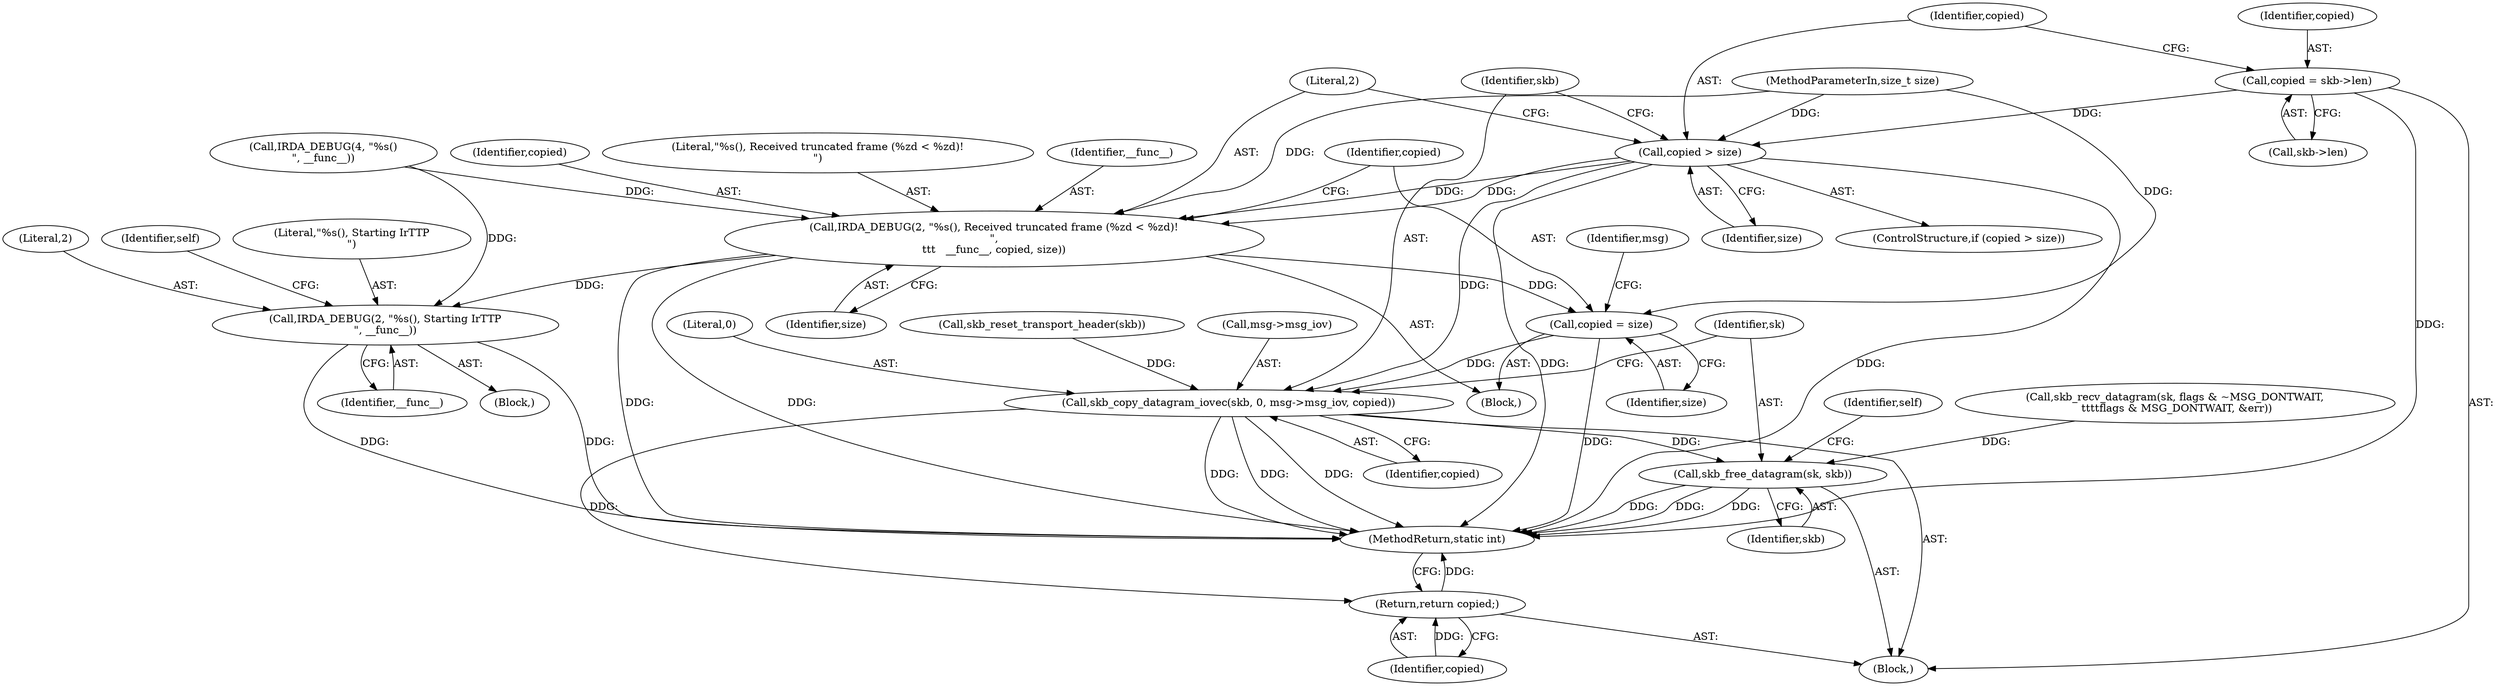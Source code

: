 digraph "0_linux_5ae94c0d2f0bed41d6718be743985d61b7f5c47d@pointer" {
"1000150" [label="(Call,copied = skb->len)"];
"1000156" [label="(Call,copied > size)"];
"1000160" [label="(Call,IRDA_DEBUG(2, \"%s(), Received truncated frame (%zd < %zd)!\n\",\n\t\t\t   __func__, copied, size))"];
"1000166" [label="(Call,copied = size)"];
"1000174" [label="(Call,skb_copy_datagram_iovec(skb, 0, msg->msg_iov, copied))"];
"1000181" [label="(Call,skb_free_datagram(sk, skb))"];
"1000218" [label="(Return,return copied;)"];
"1000204" [label="(Call,IRDA_DEBUG(2, \"%s(), Starting IrTTP\n\", __func__))"];
"1000160" [label="(Call,IRDA_DEBUG(2, \"%s(), Received truncated frame (%zd < %zd)!\n\",\n\t\t\t   __func__, copied, size))"];
"1000206" [label="(Literal,\"%s(), Starting IrTTP\n\")"];
"1000204" [label="(Call,IRDA_DEBUG(2, \"%s(), Starting IrTTP\n\", __func__))"];
"1000157" [label="(Identifier,copied)"];
"1000151" [label="(Identifier,copied)"];
"1000187" [label="(Identifier,self)"];
"1000148" [label="(Call,skb_reset_transport_header(skb))"];
"1000107" [label="(Block,)"];
"1000158" [label="(Identifier,size)"];
"1000183" [label="(Identifier,skb)"];
"1000177" [label="(Call,msg->msg_iov)"];
"1000218" [label="(Return,return copied;)"];
"1000105" [label="(MethodParameterIn,size_t size)"];
"1000164" [label="(Identifier,copied)"];
"1000168" [label="(Identifier,size)"];
"1000180" [label="(Identifier,copied)"];
"1000162" [label="(Literal,\"%s(), Received truncated frame (%zd < %zd)!\n\")"];
"1000171" [label="(Identifier,msg)"];
"1000122" [label="(Call,IRDA_DEBUG(4, \"%s()\n\", __func__))"];
"1000175" [label="(Identifier,skb)"];
"1000220" [label="(MethodReturn,static int)"];
"1000219" [label="(Identifier,copied)"];
"1000176" [label="(Literal,0)"];
"1000161" [label="(Literal,2)"];
"1000205" [label="(Literal,2)"];
"1000150" [label="(Call,copied = skb->len)"];
"1000156" [label="(Call,copied > size)"];
"1000174" [label="(Call,skb_copy_datagram_iovec(skb, 0, msg->msg_iov, copied))"];
"1000133" [label="(Call,skb_recv_datagram(sk, flags & ~MSG_DONTWAIT,\n \t\t\t\tflags & MSG_DONTWAIT, &err))"];
"1000181" [label="(Call,skb_free_datagram(sk, skb))"];
"1000210" [label="(Identifier,self)"];
"1000159" [label="(Block,)"];
"1000163" [label="(Identifier,__func__)"];
"1000155" [label="(ControlStructure,if (copied > size))"];
"1000182" [label="(Identifier,sk)"];
"1000203" [label="(Block,)"];
"1000152" [label="(Call,skb->len)"];
"1000166" [label="(Call,copied = size)"];
"1000165" [label="(Identifier,size)"];
"1000167" [label="(Identifier,copied)"];
"1000207" [label="(Identifier,__func__)"];
"1000150" -> "1000107"  [label="AST: "];
"1000150" -> "1000152"  [label="CFG: "];
"1000151" -> "1000150"  [label="AST: "];
"1000152" -> "1000150"  [label="AST: "];
"1000157" -> "1000150"  [label="CFG: "];
"1000150" -> "1000220"  [label="DDG: "];
"1000150" -> "1000156"  [label="DDG: "];
"1000156" -> "1000155"  [label="AST: "];
"1000156" -> "1000158"  [label="CFG: "];
"1000157" -> "1000156"  [label="AST: "];
"1000158" -> "1000156"  [label="AST: "];
"1000161" -> "1000156"  [label="CFG: "];
"1000175" -> "1000156"  [label="CFG: "];
"1000156" -> "1000220"  [label="DDG: "];
"1000156" -> "1000220"  [label="DDG: "];
"1000105" -> "1000156"  [label="DDG: "];
"1000156" -> "1000160"  [label="DDG: "];
"1000156" -> "1000160"  [label="DDG: "];
"1000156" -> "1000174"  [label="DDG: "];
"1000160" -> "1000159"  [label="AST: "];
"1000160" -> "1000165"  [label="CFG: "];
"1000161" -> "1000160"  [label="AST: "];
"1000162" -> "1000160"  [label="AST: "];
"1000163" -> "1000160"  [label="AST: "];
"1000164" -> "1000160"  [label="AST: "];
"1000165" -> "1000160"  [label="AST: "];
"1000167" -> "1000160"  [label="CFG: "];
"1000160" -> "1000220"  [label="DDG: "];
"1000160" -> "1000220"  [label="DDG: "];
"1000122" -> "1000160"  [label="DDG: "];
"1000105" -> "1000160"  [label="DDG: "];
"1000160" -> "1000166"  [label="DDG: "];
"1000160" -> "1000204"  [label="DDG: "];
"1000166" -> "1000159"  [label="AST: "];
"1000166" -> "1000168"  [label="CFG: "];
"1000167" -> "1000166"  [label="AST: "];
"1000168" -> "1000166"  [label="AST: "];
"1000171" -> "1000166"  [label="CFG: "];
"1000166" -> "1000220"  [label="DDG: "];
"1000105" -> "1000166"  [label="DDG: "];
"1000166" -> "1000174"  [label="DDG: "];
"1000174" -> "1000107"  [label="AST: "];
"1000174" -> "1000180"  [label="CFG: "];
"1000175" -> "1000174"  [label="AST: "];
"1000176" -> "1000174"  [label="AST: "];
"1000177" -> "1000174"  [label="AST: "];
"1000180" -> "1000174"  [label="AST: "];
"1000182" -> "1000174"  [label="CFG: "];
"1000174" -> "1000220"  [label="DDG: "];
"1000174" -> "1000220"  [label="DDG: "];
"1000174" -> "1000220"  [label="DDG: "];
"1000148" -> "1000174"  [label="DDG: "];
"1000174" -> "1000181"  [label="DDG: "];
"1000174" -> "1000218"  [label="DDG: "];
"1000181" -> "1000107"  [label="AST: "];
"1000181" -> "1000183"  [label="CFG: "];
"1000182" -> "1000181"  [label="AST: "];
"1000183" -> "1000181"  [label="AST: "];
"1000187" -> "1000181"  [label="CFG: "];
"1000181" -> "1000220"  [label="DDG: "];
"1000181" -> "1000220"  [label="DDG: "];
"1000181" -> "1000220"  [label="DDG: "];
"1000133" -> "1000181"  [label="DDG: "];
"1000218" -> "1000107"  [label="AST: "];
"1000218" -> "1000219"  [label="CFG: "];
"1000219" -> "1000218"  [label="AST: "];
"1000220" -> "1000218"  [label="CFG: "];
"1000218" -> "1000220"  [label="DDG: "];
"1000219" -> "1000218"  [label="DDG: "];
"1000204" -> "1000203"  [label="AST: "];
"1000204" -> "1000207"  [label="CFG: "];
"1000205" -> "1000204"  [label="AST: "];
"1000206" -> "1000204"  [label="AST: "];
"1000207" -> "1000204"  [label="AST: "];
"1000210" -> "1000204"  [label="CFG: "];
"1000204" -> "1000220"  [label="DDG: "];
"1000204" -> "1000220"  [label="DDG: "];
"1000122" -> "1000204"  [label="DDG: "];
}
